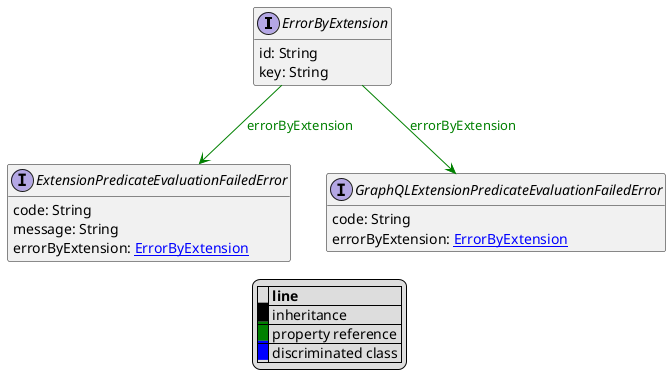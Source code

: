 @startuml

hide empty fields
hide empty methods
legend
|= |= line |
|<back:black>   </back>| inheritance |
|<back:green>   </back>| property reference |
|<back:blue>   </back>| discriminated class |
endlegend
interface ErrorByExtension [[ErrorByExtension.svg]]  {
    id: String
    key: String
}



interface ExtensionPredicateEvaluationFailedError [[ExtensionPredicateEvaluationFailedError.svg]]  {
    code: String
    message: String
    errorByExtension: [[ErrorByExtension.svg ErrorByExtension]]
}
interface GraphQLExtensionPredicateEvaluationFailedError [[GraphQLExtensionPredicateEvaluationFailedError.svg]]  {
    code: String
    errorByExtension: [[ErrorByExtension.svg ErrorByExtension]]
}

ErrorByExtension --> ExtensionPredicateEvaluationFailedError #green;text:green : "errorByExtension"
ErrorByExtension --> GraphQLExtensionPredicateEvaluationFailedError #green;text:green : "errorByExtension"
@enduml
